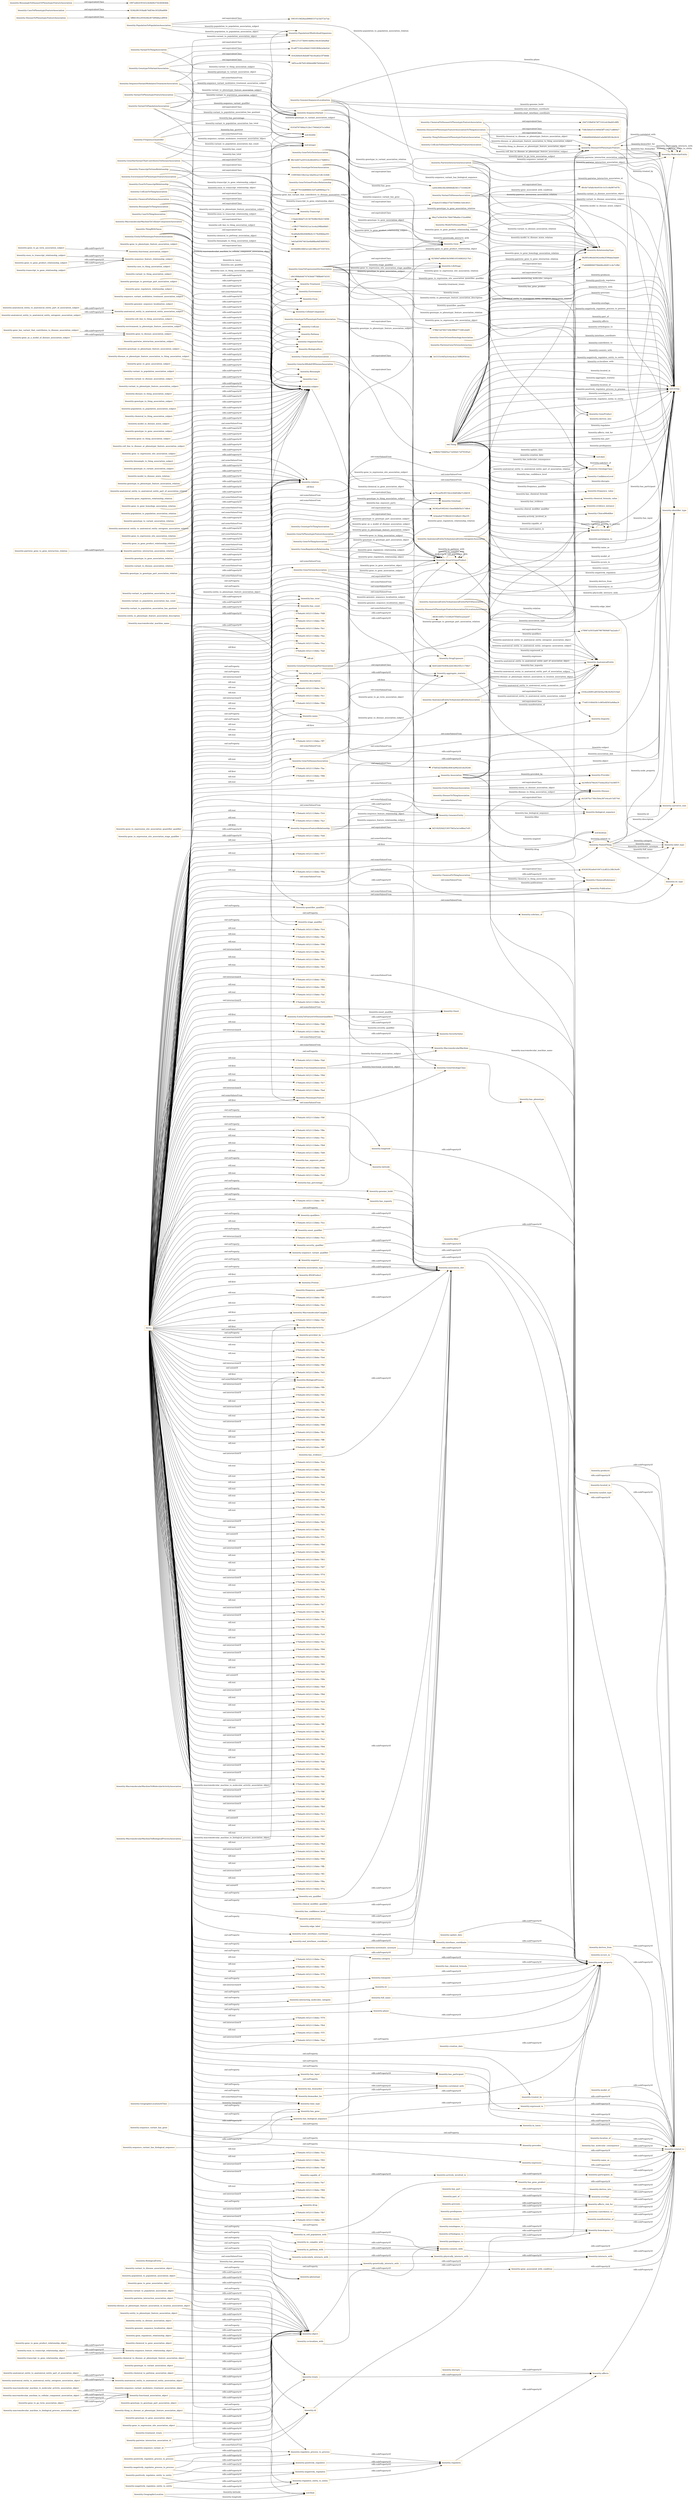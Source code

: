 digraph ar2dtool_diagram { 
rankdir=LR;
size="1501"
node [shape = rectangle, color="orange"]; "bioentity:GeneToGeneProductRelationship" "3e5333c0d5acfc4acdca150f8295fcea" "d4ec977032b89860c5ef7ad0969aa17e" "07b85d25bdf4bc8063a99a5d1eb29246" "bioentity:Environment" "bioentity:SequenceVariant" "bioentity:GenotypeToGeneAssociation" "c1ffb5770645421ac3ce4a29fbbdfdd1" "d06127c573b0014d06cc44c81b0a9faf" "bioentity:CellularComponent" "bioentity:FrequencyQuantifier" "77a8488806070bb06cd44f11c4e7cf8d" "bioentity:VariantToDiseaseAssociation" "bf2182f20d2530579d3a3a1e68ea7c05" "bioentity:GenomicSequenceLocalization" "bioentity:ConfidenceLevel" "bioentity:GeneToGeneAssociation" "65426392a0e41047c2cdf22c28b34ef9" "bioentity:GeneToGeneHomologyAssociation" "bioentity:OntologyClass" "bioentity:PairwiseGeneToGeneInteraction" "936b6f66494fa0d1afaf465f018e2b16" "bioentity:GeneProduct" "bioentity:AnatomicalEntity" "bioentity:MacromolecularMachineToMolecularActivityAssociation" "bioentity:Transcript" "bioentity:ThingWithTaxon" "bioentity:Provider" "193fce26991a855b50a19b34292510a0" "bioentity:ChemicalSubstance" "bioentity:SequenceVariantModulatesTreatmentAssociation" "bioentity:EntityToFeatureOrDiseaseQualifiers" "bioentity:MacromolecularMachineToBiologicalProcessAssociation" "8836144f5c7333f4207f5b45ca2eae47" "bioentity:GenomicEntity" "bioentity:GeneRegulatoryRelationship" "bioentity:BiosampleToThingAssociation" "bioentity:AnatomicalEntityToAnatomicalEntityAssociation" "bioentity:ModelToDiseaseMixin" "bioentity:GeographicLocation" "bioentity:MacromolecularMachineToCellularComponentAssociation" "bioentity:OrganismTaxon" "bioentity:Publication" "bioentity:Occurrent" "bioentity:GeneToDiseaseAssociation" "3df5cec067b9140bb4d867b044a81fc2" "bioentity:PairwiseInteractionAssociation" "eb3287fa1740c5b4a367e4ca415d574d" "ba34fb5d78ee437eeba282a7cb36f57f" "bioentity:GenotypeToVariantAssociation" "bioentity:GeneHasVariantThatContributesToDiseaseAssociation" "bioentity:ChemicalToDiseaseOrPhenotypicFeatureAssociation" "bioentity:CellLine" "bioentity:PopulationToPopulationAssociation" "0103d76748da312bc17064d247e1d06d" "bioentity:ChemicalToPathwayAssociation" "bioentity:GenotypeToThingAssociation" "bioentity:ChemicalToGeneAssociation" "bioentity:MacromolecularMachine" "9ca6fa8e082646f8e0c3176e84bba293" "bioentity:RNAProduct" "4542fd4e0c8ebd874ec0ea82e3f7b8db" "3eb5a65947461be0b88ba9df3fd95923" "bioentity:Protein" "bioentity:Pathway" "bioentity:FunctionalAssociation" "445fdd80c9db5a1ad238bce473547d1b" "59f10519d28aed9860337ac5d372e7ae" "bioentity:EnvironmentToPhenotypicFeatureAssociation" "bioentity:DiseaseOrPhenotypicFeature" "130fb0e744b05a17e044d17ef79185a5" "758b3b6ef141009d5ff714427cd800e7" "5ff661f022959206cf07d99d6a1df956" "bioentity:ExonToTranscriptRelationship" "77e85316feb5fc1c085efd503a9dba24" "bioentity:ChemicalToThingAssociation" "bioentity:MacromolecularComplex" "bioentity:Genotype" "d6cbe7a0abc4ee916c1e31c8a987e07b" "bioentity:GeneOrGeneProduct" "11badc4bbd7c41567928fe59e4154f46" "924b2f6193fadb74df34e1832f0a6f06" "bioentity:Onset" "bioentity:AnatomicalEntityToAnatomicalEntityOntogenicAssociation" "4cbeafa47f1f66261033dfa411fba1f5" "bioentity:GeneOntologyClass" "bioentity:GeographicLocationAtTime" "aa74caef9c0f154e2c6dd5dbe7c2b618" "57f6b7e676f2720b3f8b4771681ebdf1" "bioentity:Zygosity" "bioentity:CaseToThingAssociation" "f82f95c86ebd362ee6b2f39faba5dab0" "36382a930f24411bee0bfbf5b317d8c6" "bioentity:BiologicalSex" "bioentity:EntityToPhenotypicFeatureAssociation" "bioentity:SequenceFeatureRelationship" "bioentity:EntityToDiseaseAssociation" "bioentity:SeverityValue" "bioentity:GenotypeToGenotypePartAssociation" "bioentity:GeneToGoTermAssociation" "bioentity:DiseaseToPhenotypicFeatureAssociation" "bioentity:MolecularActivity" "bioentity:Biosample" "bioentity:LifeStage" "bioentity:Disease" "bioentity:TranscriptToGeneRelationship" "bioentity:VariantToThingAssociation" "29d725fb85b74f73161eb39afd5c8ff2" "bioentity:GeneAsAModelOfDiseaseAssociation" "1897a4fe4391b522b4b0b37d246464bb" "bioentity:Gene" "bioentity:DrugExposure" "bioentity:MolecularEntity" "bioentity:DiseaseToThingAssociation" "bioentity:Case" "bioentity:Association" "bioentity:VariantToPopulationAssociation" "98a27a58c834c76b0788a6bc152a489d" "bioentity:BiologicalEntity" "6e652dd19c604cd2634625f5c1176fe7" "bioentity:Exon" "bioentity:GeneToExpressionSiteAssociation" "bioentity:DiseaseOrPhenotypicFeatureAssociationToThingAssociation" "bioentity:CellLineToDiseaseOrPhenotypicFeatureAssociation" "bioentity:BiosampleToDiseaseOrPhenotypicFeatureAssociation" "bioentity:NamedThing" "ca44c666c0bc48984db581173164629f" "bioentity:GenotypeToPhenotypicFeatureAssociation" "bioentity:DiseaseOrPhenotypicFeatureAssociationToLocationAssociation" "bioentity:RelationshipType" "c841898d446747630d4778f8b607d193" "339959d216b22ac3da04ca21dfc324b8" "88c5e607a205524c662605cc17b8891e" "bioentity:VariantToPhenotypicFeatureAssociation" "bioentity:AnatomicalEntityToAnatomicalEntityPartOfAssociation" "bioentity:ClinicalModifier" "d7da0cf3148be375b750960c1b0c4021" "bioentity:CellLineToThingAssociation" "bioentity:GeneToPhenotypicFeatureAssociation" "bioentity:CaseToPhenotypicFeatureAssociation" "bioentity:ThingToDiseaseOrPhenotypicFeatureAssociation" "82589d7a88b03b5998105548820217b3" "bioentity:BiologicalProcess" "bioentity:PopulationOfIndividualOrganisms" "91a8f75342e49dd155091f69b2e9e02d" "bioentity:PhenotypicFeature" "bioentity:Treatment" "e78967a5935a667867809d67aa2adcc7" "bioentity:GeneToThingAssociation" ; /*classes style*/
	"bioentity:SequenceVariantModulatesTreatmentAssociation" -> "4542fd4e0c8ebd874ec0ea82e3f7b8db" [ label = "owl:equivalentClass" ];
	"bioentity:gene_to_expression_site_association_subject" -> "bioentity:subject" [ label = "rdfs:subPropertyOf" ];
	"bioentity:end_interbase_coordinate" -> "bioentity:interbase_coordinate" [ label = "rdfs:subPropertyOf" ];
	"bioentity:has_part" -> "bioentity:overlaps" [ label = "rdfs:subPropertyOf" ];
	"bioentity:aggregate_statistic" -> "bioentity:node_property" [ label = "rdfs:subPropertyOf" ];
	"bioentity:ThingToDiseaseOrPhenotypicFeatureAssociation" -> "936b6f66494fa0d1afaf465f018e2b16" [ label = "owl:equivalentClass" ];
	"bioentity:biosample_to_thing_association_subject" -> "bioentity:subject" [ label = "rdfs:subPropertyOf" ];
	"bioentity:precedes" -> "bioentity:related_to" [ label = "rdfs:subPropertyOf" ];
	"bioentity:pairwise_interaction_association_relation" -> "bioentity:relation" [ label = "rdfs:subPropertyOf" ];
	"bioentity:entity_to_disease_association_object" -> "bioentity:object" [ label = "rdfs:subPropertyOf" ];
	"bioentity:frequency_qualifier" -> "bioentity:association_slot" [ label = "rdfs:subPropertyOf" ];
	"bioentity:quantifier_qualifier" -> "bioentity:association_slot" [ label = "rdfs:subPropertyOf" ];
	"bioentity:ChemicalToPathwayAssociation" -> "9ca6fa8e082646f8e0c3176e84bba293" [ label = "owl:equivalentClass" ];
	"bioentity:description" -> "bioentity:node_property" [ label = "rdfs:subPropertyOf" ];
	"bioentity:genotype_to_variant_association_subject" -> "bioentity:subject" [ label = "rdfs:subPropertyOf" ];
	"bioentity:genomic_sequence_localization_object" -> "bioentity:object" [ label = "rdfs:subPropertyOf" ];
	"bioentity:affects_risk_for" -> "bioentity:related_to" [ label = "rdfs:subPropertyOf" ];
	"bioentity:CaseToThingAssociation" -> "445fdd80c9db5a1ad238bce473547d1b" [ label = "owl:equivalentClass" ];
	"bioentity:gene_to_phenotypic_feature_association_subject" -> "bioentity:subject" [ label = "rdfs:subPropertyOf" ];
	"bioentity:predisposes" -> "bioentity:affects_risk_for" [ label = "rdfs:subPropertyOf" ];
	"bioentity:location_of" -> "bioentity:related_to" [ label = "rdfs:subPropertyOf" ];
	"bioentity:gene_to_go_term_association_subject" -> "bioentity:functional_association_subject" [ label = "rdfs:subPropertyOf" ];
	"bioentity:positively_regulates_process_to_process" -> "bioentity:regulates_process_to_process" [ label = "rdfs:subPropertyOf" ];
	"bioentity:positively_regulates_process_to_process" -> "bioentity:positively_regulates" [ label = "rdfs:subPropertyOf" ];
	"bioentity:gene_regulatory_relationship_object" -> "bioentity:object" [ label = "rdfs:subPropertyOf" ];
	"bioentity:GenotypeToGenotypePartAssociation" -> "6e652dd19c604cd2634625f5c1176fe7" [ label = "owl:equivalentClass" ];
	"bioentity:systematic_synonym" -> "bioentity:node_property" [ label = "rdfs:subPropertyOf" ];
	"bioentity:start_interbase_coordinate" -> "bioentity:interbase_coordinate" [ label = "rdfs:subPropertyOf" ];
	"bioentity:GenotypeToPhenotypicFeatureAssociation" -> "57f6b7e676f2720b3f8b4771681ebdf1" [ label = "owl:equivalentClass" ];
	"bioentity:has_molecular_consequence" -> "bioentity:related_to" [ label = "rdfs:subPropertyOf" ];
	"bioentity:genotype_to_gene_association_relation" -> "bioentity:relation" [ label = "rdfs:subPropertyOf" ];
	"bioentity:DiseaseToPhenotypicFeatureAssociation" -> "5ff661f022959206cf07d99d6a1df956" [ label = "owl:equivalentClass" ];
	"bioentity:expresses" -> "bioentity:related_to" [ label = "rdfs:subPropertyOf" ];
	"bioentity:chemical_to_gene_association_object" -> "bioentity:object" [ label = "rdfs:subPropertyOf" ];
	"bioentity:has_gene_product" -> "bioentity:related_to" [ label = "rdfs:subPropertyOf" ];
	"bioentity:same_as" -> "bioentity:related_to" [ label = "rdfs:subPropertyOf" ];
	"bioentity:GeneToThingAssociation" -> "4cbeafa47f1f66261033dfa411fba1f5" [ label = "owl:equivalentClass" ];
	"bioentity:negatively_regulates_process_to_process" -> "bioentity:regulates_process_to_process" [ label = "rdfs:subPropertyOf" ];
	"bioentity:negatively_regulates_process_to_process" -> "bioentity:negatively_regulates" [ label = "rdfs:subPropertyOf" ];
	"bioentity:contributes_to" -> "bioentity:related_to" [ label = "rdfs:subPropertyOf" ];
	"bioentity:gene_to_gene_product_relationship_object" -> "bioentity:sequence_feature_relationship_object" [ label = "rdfs:subPropertyOf" ];
	"bioentity:chemical_to_disease_or_phenotypic_feature_association_object" -> "bioentity:object" [ label = "rdfs:subPropertyOf" ];
	"bioentity:GeneToExpressionSiteAssociation" -> "82589d7a88b03b5998105548820217b3" [ label = "owl:equivalentClass" ];
	"bioentity:genotype_to_variant_association_object" -> "bioentity:object" [ label = "rdfs:subPropertyOf" ];
	"bioentity:sequence_feature_relationship_subject" -> "bioentity:subject" [ label = "rdfs:subPropertyOf" ];
	"bioentity:GeneAsAModelOfDiseaseAssociation" -> "130fb0e744b05a17e044d17ef79185a5" [ label = "owl:equivalentClass" ];
	"bioentity:chemical_to_pathway_association_object" -> "bioentity:object" [ label = "rdfs:subPropertyOf" ];
	"bioentity:case_to_thing_association_subject" -> "bioentity:subject" [ label = "rdfs:subPropertyOf" ];
	"bioentity:BiosampleToDiseaseOrPhenotypicFeatureAssociation" -> "1897a4fe4391b522b4b0b37d246464bb" [ label = "owl:equivalentClass" ];
	"bioentity:variant_to_thing_association_subject" -> "bioentity:subject" [ label = "rdfs:subPropertyOf" ];
	"bioentity:homologous_to" -> "bioentity:related_to" [ label = "rdfs:subPropertyOf" ];
	"bioentity:filler" -> "bioentity:node_property" [ label = "rdfs:subPropertyOf" ];
	"bioentity:variant_to_population_association_has_quotient" -> "bioentity:has_quotient" [ label = "rdfs:subPropertyOf" ];
	"bioentity:sequence_feature_relationship_object" -> "bioentity:object" [ label = "rdfs:subPropertyOf" ];
	"bioentity:has_evidence" -> "bioentity:association_slot" [ label = "rdfs:subPropertyOf" ];
	"bioentity:genotype_to_genotype_part_association_subject" -> "bioentity:subject" [ label = "rdfs:subPropertyOf" ];
	"bioentity:gene_regulatory_relationship_subject" -> "bioentity:subject" [ label = "rdfs:subPropertyOf" ];
	"bioentity:sequence_variant_modulates_treatment_association_subject" -> "bioentity:subject" [ label = "rdfs:subPropertyOf" ];
	"bioentity:entity_to_phenotypic_feature_association_description" -> "bioentity:description" [ label = "rdfs:subPropertyOf" ];
	"bioentity:name" -> "bioentity:node_property" [ label = "rdfs:subPropertyOf" ];
	"bioentity:has_quotient" -> "bioentity:aggregate_statistic" [ label = "rdfs:subPropertyOf" ];
	"bioentity:GeneToGoTermAssociation" -> "ca44c666c0bc48984db581173164629f" [ label = "owl:equivalentClass" ];
	"bioentity:negatively_regulates_entity_to_entity" -> "bioentity:regulates_entity_to_entity" [ label = "rdfs:subPropertyOf" ];
	"bioentity:negatively_regulates_entity_to_entity" -> "bioentity:negatively_regulates" [ label = "rdfs:subPropertyOf" ];
	"bioentity:variant_to_disease_association_relation" -> "bioentity:relation" [ label = "rdfs:subPropertyOf" ];
	"bioentity:category" -> "bioentity:node_property" [ label = "rdfs:subPropertyOf" ];
	"bioentity:genomic_sequence_localization_subject" -> "bioentity:subject" [ label = "rdfs:subPropertyOf" ];
	"bioentity:negatively_regulates" -> "bioentity:regulates" [ label = "rdfs:subPropertyOf" ];
	"bioentity:coexists_with" -> "bioentity:related_to" [ label = "rdfs:subPropertyOf" ];
	"bioentity:anatomical_entity_to_anatomical_entity_part_of_association_object" -> "bioentity:anatomical_entity_to_anatomical_entity_association_object" [ label = "rdfs:subPropertyOf" ];
	"bioentity:stage_qualifier" -> "bioentity:association_slot" [ label = "rdfs:subPropertyOf" ];
	"bioentity:anatomical_entity_to_anatomical_entity_part_of_association_subject" -> "bioentity:anatomical_entity_to_anatomical_entity_association_subject" [ label = "rdfs:subPropertyOf" ];
	"bioentity:exon_to_transcript_relationship_subject" -> "bioentity:sequence_feature_relationship_subject" [ label = "rdfs:subPropertyOf" ];
	"bioentity:part_of" -> "bioentity:overlaps" [ label = "rdfs:subPropertyOf" ];
	"bioentity:physically_interacts_with" -> "bioentity:interacts_with" [ label = "rdfs:subPropertyOf" ];
	"bioentity:PopulationToPopulationAssociation" -> "59f10519d28aed9860337ac5d372e7ae" [ label = "owl:equivalentClass" ];
	"bioentity:derives_into" -> "bioentity:related_to" [ label = "rdfs:subPropertyOf" ];
	"bioentity:has_total" -> "bioentity:aggregate_statistic" [ label = "rdfs:subPropertyOf" ];
	"bioentity:gene_associated_with_condition" -> "bioentity:related_to" [ label = "rdfs:subPropertyOf" ];
	"bioentity:EnvironmentToPhenotypicFeatureAssociation" -> "88c5e607a205524c662605cc17b8891e" [ label = "owl:equivalentClass" ];
	"bioentity:timepoint" -> "bioentity:node_property" [ label = "rdfs:subPropertyOf" ];
	"bioentity:cell_line_to_thing_association_subject" -> "bioentity:subject" [ label = "rdfs:subPropertyOf" ];
	"bioentity:GeneHasVariantThatContributesToDiseaseAssociation" -> "d4ec977032b89860c5ef7ad0969aa17e" [ label = "owl:equivalentClass" ];
	"bioentity:environment_to_phenotypic_feature_association_subject" -> "bioentity:subject" [ label = "rdfs:subPropertyOf" ];
	"bioentity:severity_qualifier" -> "bioentity:association_slot" [ label = "rdfs:subPropertyOf" ];
	"bioentity:ChemicalToThingAssociation" -> "65426392a0e41047c2cdf22c28b34ef9" [ label = "owl:equivalentClass" ];
	"bioentity:interacts_with" -> "bioentity:related_to" [ label = "rdfs:subPropertyOf" ];
	"bioentity:gene_has_variant_that_contributes_to_disease_association_subject" -> "bioentity:gene_to_disease_association_subject" [ label = "rdfs:subPropertyOf" ];
	"bioentity:exon_to_transcript_relationship_object" -> "bioentity:sequence_feature_relationship_object" [ label = "rdfs:subPropertyOf" ];
	"bioentity:variant_to_population_association_has_total" -> "bioentity:has_total" [ label = "rdfs:subPropertyOf" ];
	"bioentity:treatment_treats" -> "bioentity:treats" [ label = "rdfs:subPropertyOf" ];
	"bioentity:sequence_variant_qualifier" -> "bioentity:association_slot" [ label = "rdfs:subPropertyOf" ];
	"bioentity:negated" -> "bioentity:association_slot" [ label = "rdfs:subPropertyOf" ];
	"bioentity:SequenceFeatureRelationship" -> "bf2182f20d2530579d3a3a1e68ea7c05" [ label = "owl:equivalentClass" ];
	"bioentity:ExonToTranscriptRelationship" -> "11badc4bbd7c41567928fe59e4154f46" [ label = "owl:equivalentClass" ];
	"bioentity:subject" -> "bioentity:association_slot" [ label = "rdfs:subPropertyOf" ];
	"bioentity:sequence_variant_has_gene" -> "bioentity:has_gene" [ label = "rdfs:subPropertyOf" ];
	"bioentity:subclass_of" -> "bioentity:related_to" [ label = "rdfs:subPropertyOf" ];
	"bioentity:EntityToPhenotypicFeatureAssociation" -> "c841898d446747630d4778f8b607d193" [ label = "owl:equivalentClass" ];
	"bioentity:treated_by" -> "bioentity:related_to" [ label = "rdfs:subPropertyOf" ];
	"bioentity:manifestation_of" -> "bioentity:related_to" [ label = "rdfs:subPropertyOf" ];
	"bioentity:ChemicalToGeneAssociation" -> "3e5333c0d5acfc4acdca150f8295fcea" [ label = "owl:equivalentClass" ];
	"bioentity:prevents" -> "bioentity:affects_risk_for" [ label = "rdfs:subPropertyOf" ];
	"bioentity:pairwise_interaction_association_subject" -> "bioentity:subject" [ label = "rdfs:subPropertyOf" ];
	"bioentity:association_type" -> "bioentity:association_slot" [ label = "rdfs:subPropertyOf" ];
	"bioentity:GenotypeToThingAssociation" -> "aa74caef9c0f154e2c6dd5dbe7c2b618" [ label = "owl:equivalentClass" ];
	"bioentity:provided_by" -> "bioentity:association_slot" [ label = "rdfs:subPropertyOf" ];
	"bioentity:sequence_variant_modulates_treatment_association_object" -> "bioentity:object" [ label = "rdfs:subPropertyOf" ];
	"bioentity:transcript_to_gene_relationship_object" -> "bioentity:sequence_feature_relationship_object" [ label = "rdfs:subPropertyOf" ];
	"bioentity:treats" -> "bioentity:affects" [ label = "rdfs:subPropertyOf" ];
	"bioentity:expressed_in" -> "bioentity:related_to" [ label = "rdfs:subPropertyOf" ];
	"bioentity:GenotypeToVariantAssociation" -> "91a8f75342e49dd155091f69b2e9e02d" [ label = "owl:equivalentClass" ];
	"bioentity:update_date" -> "bioentity:node_property" [ label = "rdfs:subPropertyOf" ];
	"bioentity:GeneToGeneHomologyAssociation" -> "f82f95c86ebd362ee6b2f39faba5dab0" [ label = "owl:equivalentClass" ];
	"bioentity:VariantToDiseaseAssociation" -> "d6cbe7a0abc4ee916c1e31c8a987e07b" [ label = "owl:equivalentClass" ];
	"bioentity:functional_association_object" -> "bioentity:object" [ label = "rdfs:subPropertyOf" ];
	"bioentity:sex_qualifier" -> "bioentity:association_slot" [ label = "rdfs:subPropertyOf" ];
	"bioentity:macromolecular_machine_name" -> "bioentity:name" [ label = "rdfs:subPropertyOf" ];
	"bioentity:genotype_to_genotype_part_association_object" -> "bioentity:object" [ label = "rdfs:subPropertyOf" ];
	"bioentity:gene_to_go_term_association_object" -> "bioentity:functional_association_object" [ label = "rdfs:subPropertyOf" ];
	"bioentity:pairwise_interaction_association_id" -> "bioentity:id" [ label = "rdfs:subPropertyOf" ];
	"bioentity:participates_in" -> "bioentity:related_to" [ label = "rdfs:subPropertyOf" ];
	"bioentity:has_participant" -> "bioentity:related_to" [ label = "rdfs:subPropertyOf" ];
	"bioentity:TranscriptToGeneRelationship" -> "339959d216b22ac3da04ca21dfc324b8" [ label = "owl:equivalentClass" ];
	"bioentity:GenotypeToGeneAssociation" -> "d7da0cf3148be375b750960c1b0c4021" [ label = "owl:equivalentClass" ];
	"bioentity:has_input" -> "bioentity:has_participant" [ label = "rdfs:subPropertyOf" ];
	"bioentity:GeneToGeneAssociation" -> "8836144f5c7333f4207f5b45ca2eae47" [ label = "owl:equivalentClass" ];
	"bioentity:genotype_to_phenotypic_feature_association_subject" -> "bioentity:subject" [ label = "rdfs:subPropertyOf" ];
	"bioentity:interbase_coordinate" -> "bioentity:node_property" [ label = "rdfs:subPropertyOf" ];
	"bioentity:genotype_to_genotype_part_association_relation" -> "bioentity:relation" [ label = "rdfs:subPropertyOf" ];
	"bioentity:molecularly_interacts_with" -> "bioentity:physically_interacts_with" [ label = "rdfs:subPropertyOf" ];
	"bioentity:sequence_variant_id" -> "bioentity:id" [ label = "rdfs:subPropertyOf" ];
	"bioentity:model_to_disease_mixin_relation" -> "bioentity:relation" [ label = "rdfs:subPropertyOf" ];
	"bioentity:thing_to_disease_or_phenotypic_feature_association_object" -> "bioentity:object" [ label = "rdfs:subPropertyOf" ];
	"bioentity:disrupts" -> "bioentity:affects" [ label = "rdfs:subPropertyOf" ];
	"bioentity:DiseaseToThingAssociation" -> "eb3287fa1740c5b4a367e4ca415d574d" [ label = "owl:equivalentClass" ];
	"bioentity:sequence_variant_has_biological_sequence" -> "bioentity:has_biological_sequence" [ label = "rdfs:subPropertyOf" ];
	"bioentity:actively_involved_in" -> "bioentity:participates_in" [ label = "rdfs:subPropertyOf" ];
	"bioentity:correlated_with" -> "bioentity:related_to" [ label = "rdfs:subPropertyOf" ];
	"bioentity:disease_or_phenotypic_feature_association_to_thing_association_subject" -> "bioentity:subject" [ label = "rdfs:subPropertyOf" ];
	"bioentity:regulates_entity_to_entity" -> "bioentity:regulates" [ label = "rdfs:subPropertyOf" ];
	"bioentity:VariantToPhenotypicFeatureAssociation" -> "0103d76748da312bc17064d247e1d06d" [ label = "owl:equivalentClass" ];
	"bioentity:clinical_modifier_qualifier" -> "bioentity:association_slot" [ label = "rdfs:subPropertyOf" ];
	"bioentity:AnatomicalEntityToAnatomicalEntityAssociation" -> "77e85316feb5fc1c085efd503a9dba24" [ label = "owl:equivalentClass" ];
	"bioentity:genotype_to_phenotypic_feature_association_relation" -> "bioentity:relation" [ label = "rdfs:subPropertyOf" ];
	"bioentity:anatomical_entity_to_anatomical_entity_part_of_association_relation" -> "bioentity:relation" [ label = "rdfs:subPropertyOf" ];
	"bioentity:produces" -> "bioentity:related_to" [ label = "rdfs:subPropertyOf" ];
	"bioentity:has_biomarker" -> "bioentity:correlated_with" [ label = "rdfs:subPropertyOf" ];
	"bioentity:in_taxon" -> "bioentity:related_to" [ label = "rdfs:subPropertyOf" ];
	"bioentity:EntityToDiseaseAssociation" -> "ba34fb5d78ee437eeba282a7cb36f57f" [ label = "owl:equivalentClass" ];
	"bioentity:functional_association_subject" -> "bioentity:subject" [ label = "rdfs:subPropertyOf" ];
	"bioentity:genotype_to_gene_association_object" -> "bioentity:object" [ label = "rdfs:subPropertyOf" ];
	"bioentity:gene_to_disease_association_subject" -> "bioentity:subject" [ label = "rdfs:subPropertyOf" ];
	"bioentity:anatomical_entity_to_anatomical_entity_association_subject" -> "bioentity:subject" [ label = "rdfs:subPropertyOf" ];
	"bioentity:gene_to_gene_product_relationship_subject" -> "bioentity:sequence_feature_relationship_subject" [ label = "rdfs:subPropertyOf" ];
	"bioentity:located_in" -> "bioentity:related_to" [ label = "rdfs:subPropertyOf" ];
	"bioentity:transcript_to_gene_relationship_subject" -> "bioentity:sequence_feature_relationship_subject" [ label = "rdfs:subPropertyOf" ];
	"bioentity:gene_regulatory_relationship_relation" -> "bioentity:relation" [ label = "rdfs:subPropertyOf" ];
	"bioentity:capable_of" -> "bioentity:actively_involved_in" [ label = "rdfs:subPropertyOf" ];
	"bioentity:VariantToThingAssociation" -> "d06127c573b0014d06cc44c81b0a9faf" [ label = "owl:equivalentClass" ];
	"bioentity:gene_to_expression_site_association_object" -> "bioentity:object" [ label = "rdfs:subPropertyOf" ];
	"bioentity:variant_to_disease_association_object" -> "bioentity:object" [ label = "rdfs:subPropertyOf" ];
	"bioentity:population_to_population_association_object" -> "bioentity:object" [ label = "rdfs:subPropertyOf" ];
	"bioentity:gene_to_gene_association_subject" -> "bioentity:subject" [ label = "rdfs:subPropertyOf" ];
	"bioentity:iri" -> "bioentity:node_property" [ label = "rdfs:subPropertyOf" ];
	"bioentity:has_count" -> "bioentity:aggregate_statistic" [ label = "rdfs:subPropertyOf" ];
	"bioentity:gene_to_gene_homology_association_relation" -> "bioentity:relation" [ label = "rdfs:subPropertyOf" ];
	"bioentity:full_name" -> "bioentity:node_property" [ label = "rdfs:subPropertyOf" ];
	"bioentity:derives_from" -> "bioentity:related_to" [ label = "rdfs:subPropertyOf" ];
	"bioentity:has_biological_sequence" -> "bioentity:node_property" [ label = "rdfs:subPropertyOf" ];
	"bioentity:gene_to_gene_association_object" -> "bioentity:object" [ label = "rdfs:subPropertyOf" ];
	"bioentity:variant_to_population_association_object" -> "bioentity:object" [ label = "rdfs:subPropertyOf" ];
	"bioentity:gene_to_expression_site_association_stage_qualifier" -> "bioentity:stage_qualifier" [ label = "rdfs:subPropertyOf" ];
	"bioentity:phase" -> "bioentity:node_property" [ label = "rdfs:subPropertyOf" ];
	"bioentity:CellLineToThingAssociation" -> "c1ffb5770645421ac3ce4a29fbbdfdd1" [ label = "owl:equivalentClass" ];
	"bioentity:variant_to_population_association_subject" -> "bioentity:subject" [ label = "rdfs:subPropertyOf" ];
	"bioentity:variant_to_population_association_has_count" -> "bioentity:has_count" [ label = "rdfs:subPropertyOf" ];
	"bioentity:pairwise_interaction_association_object" -> "bioentity:object" [ label = "rdfs:subPropertyOf" ];
	"bioentity:AnatomicalEntityToAnatomicalEntityPartOfAssociation" -> "193fce26991a855b50a19b34292510a0" [ label = "owl:equivalentClass" ];
	"bioentity:occurs_in" -> "bioentity:related_to" [ label = "rdfs:subPropertyOf" ];
	"bioentity:variant_to_disease_association_subject" -> "bioentity:subject" [ label = "rdfs:subPropertyOf" ];
	"bioentity:variant_to_phenotypic_feature_association_subject" -> "bioentity:subject" [ label = "rdfs:subPropertyOf" ];
	"bioentity:affects" -> "bioentity:related_to" [ label = "rdfs:subPropertyOf" ];
	"bioentity:disease_to_thing_association_subject" -> "bioentity:subject" [ label = "rdfs:subPropertyOf" ];
	"bioentity:publications" -> "bioentity:association_slot" [ label = "rdfs:subPropertyOf" ];
	"bioentity:gene_as_a_model_of_disease_association_subject" -> "bioentity:gene_to_disease_association_subject" [ label = "rdfs:subPropertyOf" ];
	"bioentity:has_chemical_formula" -> "bioentity:node_property" [ label = "rdfs:subPropertyOf" ];
	"bioentity:macromolecular_machine_to_biological_process_association_object" -> "bioentity:functional_association_object" [ label = "rdfs:subPropertyOf" ];
	"bioentity:in_cell_population_with" -> "bioentity:coexists_with" [ label = "rdfs:subPropertyOf" ];
	"bioentity:GeneToDiseaseAssociation" -> "07b85d25bdf4bc8063a99a5d1eb29246" [ label = "owl:equivalentClass" ];
	"bioentity:pairwise_gene_to_gene_interaction_relation" -> "bioentity:pairwise_interaction_association_relation" [ label = "rdfs:subPropertyOf" ];
	"bioentity:model_of" -> "bioentity:related_to" [ label = "rdfs:subPropertyOf" ];
	"bioentity:macromolecular_machine_to_molecular_activity_association_object" -> "bioentity:functional_association_object" [ label = "rdfs:subPropertyOf" ];
	"bioentity:biomarker_for" -> "bioentity:correlated_with" [ label = "rdfs:subPropertyOf" ];
	"bioentity:causes" -> "bioentity:contributes_to" [ label = "rdfs:subPropertyOf" ];
	"bioentity:anatomical_entity_to_anatomical_entity_association_object" -> "bioentity:object" [ label = "rdfs:subPropertyOf" ];
	"bioentity:GeneToPhenotypicFeatureAssociation" -> "36382a930f24411bee0bfbf5b317d8c6" [ label = "owl:equivalentClass" ];
	"NULL" -> "bioentity:FunctionalAssociation" [ label = "rdf:first" ];
	"NULL" -> "57fe6a44:16521133b6e:-7fd8" [ label = "owl:intersectionOf" ];
	"NULL" -> "57fe6a44:16521133b6e:-7ff4" [ label = "rdf:rest" ];
	"NULL" -> "bioentity:Provider" [ label = "owl:someValuesFrom" ];
	"NULL" -> "57fe6a44:16521133b6e:-7fe1" [ label = "rdf:rest" ];
	"NULL" -> "57fe6a44:16521133b6e:-7fee" [ label = "rdf:rest" ];
	"NULL" -> "57fe6a44:16521133b6e:-7fea" [ label = "owl:intersectionOf" ];
	"NULL" -> "bioentity:full_name" [ label = "owl:onProperty" ];
	"NULL" -> "xsd:integer" [ label = "owl:someValuesFrom" ];
	"NULL" -> "57fe6a44:16521133b6e:-7fa0" [ label = "rdf:rest" ];
	"NULL" -> "bioentity:association_type" [ label = "owl:onProperty" ];
	"NULL" -> "rdf:nil" [ label = "rdf:rest" ];
	"NULL" -> "57fe6a44:16521133b6e:-7fe5" [ label = "rdf:rest" ];
	"NULL" -> "bioentity:AnatomicalEntityToAnatomicalEntityAssociation" [ label = "rdf:first" ];
	"NULL" -> "57fe6a44:16521133b6e:-7fc1" [ label = "rdf:rest" ];
	"NULL" -> "57fe6a44:16521133b6e:-7fbb" [ label = "rdf:rest" ];
	"NULL" -> "bioentity:Disease" [ label = "rdf:first" ];
	"NULL" -> "bioentity:quantifier_qualifier" [ label = "owl:onProperty" ];
	"NULL" -> "bioentity:BiologicalSex" [ label = "owl:someValuesFrom" ];
	"NULL" -> "bioentity:node_property" [ label = "owl:onProperty" ];
	"NULL" -> "57fe6a44:16521133b6e:-7ff7" [ label = "rdf:rest" ];
	"NULL" -> "57fe6a44:16521133b6e:-7fac" [ label = "rdf:rest" ];
	"NULL" -> "57fe6a44:16521133b6e:-7f86" [ label = "rdf:rest" ];
	"NULL" -> "bioentity:sequence_variant_qualifier" [ label = "owl:onProperty" ];
	"NULL" -> "bioentity:in_complex_with" [ label = "owl:onProperty" ];
	"NULL" -> "57fe6a44:16521133b6e:-7fc0" [ label = "rdf:rest" ];
	"NULL" -> "bioentity:sex_qualifier" [ label = "owl:onProperty" ];
	"NULL" -> "57fe6a44:16521133b6e:-7fa3" [ label = "rdf:rest" ];
	"NULL" -> "bioentity:BiologicalProcess" [ label = "owl:someValuesFrom" ];
	"NULL" -> "57fe6a44:16521133b6e:-7fe8" [ label = "rdf:rest" ];
	"NULL" -> "57fe6a44:16521133b6e:-7f77" [ label = "rdf:rest" ];
	"NULL" -> "57fe6a44:16521133b6e:-7f9a" [ label = "rdf:rest" ];
	"NULL" -> "bioentity:BiologicalProcess" [ label = "rdf:first" ];
	"NULL" -> "bioentity:has_quotient" [ label = "owl:onProperty" ];
	"NULL" -> "57fe6a44:16521133b6e:-7fc4" [ label = "rdf:rest" ];
	"NULL" -> "57fe6a44:16521133b6e:-7fbe" [ label = "rdf:rest" ];
	"NULL" -> "57fe6a44:16521133b6e:-7f98" [ label = "rdf:rest" ];
	"NULL" -> "57fe6a44:16521133b6e:-7f9c" [ label = "owl:intersectionOf" ];
	"NULL" -> "bioentity:MacromolecularMachine" [ label = "owl:someValuesFrom" ];
	"NULL" -> "57fe6a44:16521133b6e:-7f91" [ label = "rdf:rest" ];
	"NULL" -> "bioentity:LifeStage" [ label = "owl:someValuesFrom" ];
	"NULL" -> "bioentity:Genotype" [ label = "owl:someValuesFrom" ];
	"NULL" -> "xsd:float" [ label = "owl:someValuesFrom" ];
	"NULL" -> "57fe6a44:16521133b6e:-7fb5" [ label = "rdf:rest" ];
	"NULL" -> "bioentity:DrugExposure" [ label = "owl:someValuesFrom" ];
	"NULL" -> "57fe6a44:16521133b6e:-7f82" [ label = "owl:intersectionOf" ];
	"NULL" -> "57fe6a44:16521133b6e:-7f89" [ label = "rdf:rest" ];
	"NULL" -> "57fe6a44:16521133b6e:-7faf" [ label = "rdf:rest" ];
	"NULL" -> "bioentity:RelationshipType" [ label = "owl:someValuesFrom" ];
	"NULL" -> "57fe6a44:16521133b6e:-7fc9" [ label = "owl:intersectionOf" ];
	"NULL" -> "57fe6a44:16521133b6e:-7fd6" [ label = "rdf:rest" ];
	"NULL" -> "57fe6a44:16521133b6e:-7fb2" [ label = "owl:intersectionOf" ];
	"NULL" -> "57fe6a44:16521133b6e:-7fa6" [ label = "rdf:rest" ];
	"NULL" -> "57fe6a44:16521133b6e:-7f9d" [ label = "rdf:rest" ];
	"NULL" -> "57fe6a44:16521133b6e:-7fc7" [ label = "rdf:rest" ];
	"NULL" -> "57fe6a44:16521133b6e:-7fed" [ label = "owl:intersectionOf" ];
	"NULL" -> "57fe6a44:16521133b6e:-7f9f" [ label = "owl:intersectionOf" ];
	"NULL" -> "bioentity:object" [ label = "owl:onProperty" ];
	"NULL" -> "bioentity:qualifiers" [ label = "owl:onProperty" ];
	"NULL" -> "57fe6a44:16521133b6e:-7f8e" [ label = "rdf:rest" ];
	"NULL" -> "57fe6a44:16521133b6e:-7fec" [ label = "rdf:rest" ];
	"NULL" -> "bioentity:Exon" [ label = "owl:someValuesFrom" ];
	"NULL" -> "bioentity:DiseaseOrPhenotypicFeature" [ label = "owl:someValuesFrom" ];
	"NULL" -> "bioentity:has_percentage" [ label = "owl:onProperty" ];
	"NULL" -> "57fe6a44:16521133b6e:-7fb8" [ label = "rdf:rest" ];
	"NULL" -> "bioentity:onset_qualifier" [ label = "owl:onProperty" ];
	"NULL" -> "bioentity:precedes" [ label = "owl:onProperty" ];
	"NULL" -> "57fe6a44:16521133b6e:-7fd9" [ label = "rdf:rest" ];
	"NULL" -> "bioentity:has_exposure_parts" [ label = "owl:onProperty" ];
	"NULL" -> "57fe6a44:16521133b6e:-7fdd" [ label = "rdf:rest" ];
	"NULL" -> "bioentity:GeneOntologyClass" [ label = "owl:someValuesFrom" ];
	"NULL" -> "57fe6a44:16521133b6e:-7fa9" [ label = "rdf:rest" ];
	"NULL" -> "xsd:boolean" [ label = "owl:someValuesFrom" ];
	"NULL" -> "bioentity:longitude" [ label = "owl:onProperty" ];
	"NULL" -> "bioentity:Protein" [ label = "rdf:first" ];
	"NULL" -> "bioentity:symbol_type" [ label = "owl:someValuesFrom" ];
	"NULL" -> "57fe6a44:16521133b6e:-7ff1" [ label = "rdf:rest" ];
	"NULL" -> "57fe6a44:16521133b6e:-7fce" [ label = "rdf:rest" ];
	"NULL" -> "bioentity:subject" [ label = "owl:onProperty" ];
	"NULL" -> "bioentity:latitude" [ label = "owl:onProperty" ];
	"NULL" -> "57fe6a44:16521133b6e:-7fc2" [ label = "owl:intersectionOf" ];
	"NULL" -> "57fe6a44:16521133b6e:-7ff5" [ label = "rdf:rest" ];
	"NULL" -> "bioentity:has_biomarker" [ label = "owl:onProperty" ];
	"NULL" -> "57fe6a44:16521133b6e:-7fe2" [ label = "rdf:rest" ];
	"NULL" -> "57fe6a44:16521133b6e:-7fef" [ label = "rdf:rest" ];
	"NULL" -> "bioentity:RNAProduct" [ label = "rdf:first" ];
	"NULL" -> "bioentity:Treatment" [ label = "owl:someValuesFrom" ];
	"NULL" -> "bioentity:Occurrent" [ label = "owl:someValuesFrom" ];
	"NULL" -> "bioentity:genetically_interacts_with" [ label = "owl:onProperty" ];
	"NULL" -> "bioentity:NamedThing" [ label = "owl:someValuesFrom" ];
	"NULL" -> "57fe6a44:16521133b6e:-7fbc" [ label = "owl:intersectionOf" ];
	"NULL" -> "bioentity:label_type" [ label = "owl:someValuesFrom" ];
	"NULL" -> "bioentity:SequenceFeatureRelationship" [ label = "rdf:first" ];
	"NULL" -> "bioentity:in_pathway_with" [ label = "owl:onProperty" ];
	"NULL" -> "57fe6a44:16521133b6e:-7fa1" [ label = "rdf:rest" ];
	"NULL" -> "xsd:string" [ label = "owl:someValuesFrom" ];
	"NULL" -> "57fe6a44:16521133b6e:-7fe6" [ label = "rdf:rest" ];
	"NULL" -> "bioentity:OntologyClass" [ label = "owl:someValuesFrom" ];
	"NULL" -> "bioentity:treats" [ label = "owl:onProperty" ];
	"NULL" -> "57fe6a44:16521133b6e:-7fbf" [ label = "owl:intersectionOf" ];
	"NULL" -> "bioentity:expressed_in" [ label = "owl:onProperty" ];
	"NULL" -> "bioentity:has_count" [ label = "owl:onProperty" ];
	"NULL" -> "bioentity:publications" [ label = "owl:onProperty" ];
	"NULL" -> "57fe6a44:16521133b6e:-7fd5" [ label = "owl:unionOf" ];
	"NULL" -> "bioentity:regulates_process_to_process" [ label = "owl:onProperty" ];
	"NULL" -> "57fe6a44:16521133b6e:-7ff9" [ label = "owl:intersectionOf" ];
	"NULL" -> "57fe6a44:16521133b6e:-7fd1" [ label = "owl:intersectionOf" ];
	"NULL" -> "57fe6a44:16521133b6e:-7ffa" [ label = "rdf:rest" ];
	"NULL" -> "57fe6a44:16521133b6e:-7fa5" [ label = "owl:intersectionOf" ];
	"NULL" -> "bioentity:subclass_of" [ label = "owl:onProperty" ];
	"NULL" -> "57fe6a44:16521133b6e:-7fd0" [ label = "rdf:rest" ];
	"NULL" -> "bioentity:Gene" [ label = "rdf:first" ];
	"NULL" -> "57fe6a44:16521133b6e:-7f88" [ label = "owl:intersectionOf" ];
	"NULL" -> "57fe6a44:16521133b6e:-7fb3" [ label = "rdf:rest" ];
	"NULL" -> "57fe6a44:16521133b6e:-7ff8" [ label = "rdf:rest" ];
	"NULL" -> "bioentity:MacromolecularComplex" [ label = "rdf:first" ];
	"NULL" -> "57fe6a44:16521133b6e:-7f87" [ label = "rdf:rest" ];
	"NULL" -> "57fe6a44:16521133b6e:-7fc6" [ label = "owl:intersectionOf" ];
	"NULL" -> "bioentity:EntityToFeatureOrDiseaseQualifiers" [ label = "rdf:first" ];
	"NULL" -> "bioentity:time_type" [ label = "owl:someValuesFrom" ];
	"NULL" -> "bioentity:description" [ label = "owl:onProperty" ];
	"NULL" -> "57fe6a44:16521133b6e:-7f80" [ label = "rdf:rest" ];
	"NULL" -> "bioentity:CellLine" [ label = "owl:someValuesFrom" ];
	"NULL" -> "57fe6a44:16521133b6e:-7fd4" [ label = "rdf:rest" ];
	"NULL" -> "57fe6a44:16521133b6e:-7feb" [ label = "rdf:rest" ];
	"NULL" -> "bioentity:has_gene_product" [ label = "owl:onProperty" ];
	"NULL" -> "bioentity:name" [ label = "owl:onProperty" ];
	"NULL" -> "bioentity:severity_qualifier" [ label = "owl:onProperty" ];
	"NULL" -> "57fe6a44:16521133b6e:-7fa4" [ label = "rdf:rest" ];
	"NULL" -> "57fe6a44:16521133b6e:-7fe9" [ label = "rdf:rest" ];
	"NULL" -> "57fe6a44:16521133b6e:-7f9b" [ label = "rdf:rest" ];
	"NULL" -> "bioentity:molecularly_interacts_with" [ label = "owl:onProperty" ];
	"NULL" -> "57fe6a44:16521133b6e:-7fc5" [ label = "rdf:rest" ];
	"NULL" -> "57fe6a44:16521133b6e:-7fd3" [ label = "owl:intersectionOf" ];
	"NULL" -> "bioentity:in_cell_population_with" [ label = "owl:onProperty" ];
	"NULL" -> "bioentity:Gene" [ label = "owl:someValuesFrom" ];
	"NULL" -> "57fe6a44:16521133b6e:-7f8c" [ label = "rdf:rest" ];
	"NULL" -> "57fe6a44:16521133b6e:-7f7c" [ label = "owl:unionOf" ];
	"NULL" -> "bioentity:phenotype" [ label = "owl:someValuesFrom" ];
	"NULL" -> "bioentity:has_biological_sequence" [ label = "owl:onProperty" ];
	"NULL" -> "57fe6a44:16521133b6e:-7fb6" [ label = "rdf:rest" ];
	"NULL" -> "57fe6a44:16521133b6e:-7f85" [ label = "owl:intersectionOf" ];
	"NULL" -> "bioentity:phase" [ label = "owl:onProperty" ];
	"NULL" -> "57fe6a44:16521133b6e:-7f83" [ label = "rdf:rest" ];
	"NULL" -> "57fe6a44:16521133b6e:-7fd7" [ label = "rdf:rest" ];
	"NULL" -> "bioentity:provided_by" [ label = "owl:onProperty" ];
	"NULL" -> "57fe6a44:16521133b6e:-7f7d" [ label = "rdf:rest" ];
	"NULL" -> "57fe6a44:16521133b6e:-7fcb" [ label = "owl:intersectionOf" ];
	"NULL" -> "57fe6a44:16521133b6e:-7fdb" [ label = "rdf:rest" ];
	"NULL" -> "bioentity:association_slot" [ label = "owl:onProperty" ];
	"NULL" -> "bioentity:GeneToGeneAssociation" [ label = "rdf:first" ];
	"NULL" -> "bioentity:has_gene" [ label = "owl:onProperty" ];
	"NULL" -> "bioentity:genome_build" [ label = "owl:onProperty" ];
	"NULL" -> "bioentity:has_total" [ label = "owl:onProperty" ];
	"NULL" -> "57fe6a44:16521133b6e:-7f7e" [ label = "owl:intersectionOf" ];
	"NULL" -> "57fe6a44:16521133b6e:-7fa7" [ label = "rdf:rest" ];
	"NULL" -> "57fe6a44:16521133b6e:-7ffc" [ label = "owl:intersectionOf" ];
	"NULL" -> "57fe6a44:16521133b6e:-7fcd" [ label = "owl:intersectionOf" ];
	"NULL" -> "bioentity:CellularComponent" [ label = "owl:someValuesFrom" ];
	"NULL" -> "57fe6a44:16521133b6e:-7f9e" [ label = "rdf:rest" ];
	"NULL" -> "bioentity:SeverityValue" [ label = "owl:someValuesFrom" ];
	"NULL" -> "bioentity:related_to" [ label = "owl:onProperty" ];
	"NULL" -> "bioentity:SequenceVariant" [ label = "owl:someValuesFrom" ];
	"NULL" -> "bioentity:Disease" [ label = "owl:someValuesFrom" ];
	"NULL" -> "bioentity:narrative_text" [ label = "owl:someValuesFrom" ];
	"NULL" -> "57fe6a44:16521133b6e:-7fc8" [ label = "rdf:rest" ];
	"NULL" -> "xsd:double" [ label = "owl:someValuesFrom" ];
	"NULL" -> "bioentity:has_input" [ label = "owl:onProperty" ];
	"NULL" -> "57fe6a44:16521133b6e:-7fcc" [ label = "rdf:rest" ];
	"NULL" -> "57fe6a44:16521133b6e:-7f99" [ label = "owl:intersectionOf" ];
	"NULL" -> "bioentity:Biosample" [ label = "owl:someValuesFrom" ];
	"NULL" -> "bioentity:MolecularActivity" [ label = "owl:someValuesFrom" ];
	"NULL" -> "57fe6a44:16521133b6e:-7f92" [ label = "owl:intersectionOf" ];
	"NULL" -> "57fe6a44:16521133b6e:-7f95" [ label = "rdf:rest" ];
	"NULL" -> "57fe6a44:16521133b6e:-7fe0" [ label = "rdf:rest" ];
	"NULL" -> "bioentity:in_taxon" [ label = "owl:onProperty" ];
	"NULL" -> "57fe6a44:16521133b6e:-7f8b" [ label = "owl:unionOf" ];
	"NULL" -> "57fe6a44:16521133b6e:-7fb9" [ label = "rdf:rest" ];
	"NULL" -> "bioentity:ChemicalSubstance" [ label = "owl:someValuesFrom" ];
	"NULL" -> "bioentity:expresses" [ label = "owl:onProperty" ];
	"NULL" -> "57fe6a44:16521133b6e:-7f8d" [ label = "owl:intersectionOf" ];
	"NULL" -> "57fe6a44:16521133b6e:-7fe4" [ label = "rdf:rest" ];
	"NULL" -> "57fe6a44:16521133b6e:-7fde" [ label = "rdf:rest" ];
	"NULL" -> "bioentity:AnatomicalEntity" [ label = "owl:someValuesFrom" ];
	"NULL" -> "57fe6a44:16521133b6e:-7fcf" [ label = "owl:intersectionOf" ];
	"NULL" -> "bioentity:iri_type" [ label = "owl:someValuesFrom" ];
	"NULL" -> "bioentity:GeneProduct" [ label = "owl:someValuesFrom" ];
	"NULL" -> "57fe6a44:16521133b6e:-7ff6" [ label = "owl:intersectionOf" ];
	"NULL" -> "bioentity:has_phenotype" [ label = "owl:onProperty" ];
	"NULL" -> "bioentity:GeneOrGeneProduct" [ label = "owl:someValuesFrom" ];
	"NULL" -> "57fe6a44:16521133b6e:-7ff2" [ label = "rdf:rest" ];
	"NULL" -> "bioentity:PhenotypicFeature" [ label = "owl:someValuesFrom" ];
	"NULL" -> "57fe6a44:16521133b6e:-7fa2" [ label = "owl:intersectionOf" ];
	"NULL" -> "bioentity:GenomicEntity" [ label = "owl:someValuesFrom" ];
	"NULL" -> "bioentity:id" [ label = "owl:onProperty" ];
	"NULL" -> "57fe6a44:16521133b6e:-7f94" [ label = "owl:intersectionOf" ];
	"NULL" -> "57fe6a44:16521133b6e:-7fb1" [ label = "rdf:rest" ];
	"NULL" -> "57fe6a44:16521133b6e:-7fab" [ label = "rdf:rest" ];
	"NULL" -> "57fe6a44:16521133b6e:-7f96" [ label = "owl:intersectionOf" ];
	"NULL" -> "bioentity:gene_associated_with_condition" [ label = "owl:onProperty" ];
	"NULL" -> "57fe6a44:16521133b6e:-7fdc" [ label = "owl:intersectionOf" ];
	"NULL" -> "57fe6a44:16521133b6e:-7fd2" [ label = "rdf:rest" ];
	"NULL" -> "57fe6a44:16521133b6e:-7f8f" [ label = "owl:intersectionOf" ];
	"NULL" -> "bioentity:iri" [ label = "owl:onProperty" ];
	"NULL" -> "57fe6a44:16521133b6e:-7fdf" [ label = "owl:intersectionOf" ];
	"NULL" -> "57fe6a44:16521133b6e:-7fb0" [ label = "owl:intersectionOf" ];
	"NULL" -> "bioentity:Onset" [ label = "owl:someValuesFrom" ];
	"NULL" -> "bioentity:GeneToDiseaseAssociation" [ label = "rdf:first" ];
	"NULL" -> "57fe6a44:16521133b6e:-7fc3" [ label = "rdf:rest" ];
	"NULL" -> "57fe6a44:16521133b6e:-7f78" [ label = "owl:unionOf" ];
	"NULL" -> "57fe6a44:16521133b6e:-7fda" [ label = "rdf:rest" ];
	"NULL" -> "57fe6a44:16521133b6e:-7f97" [ label = "rdf:rest" ];
	"NULL" -> "57fe6a44:16521133b6e:-7fbd" [ label = "rdf:rest" ];
	"NULL" -> "bioentity:MolecularEntity" [ label = "owl:someValuesFrom" ];
	"NULL" -> "57fe6a44:16521133b6e:-7fe3" [ label = "owl:intersectionOf" ];
	"NULL" -> "bioentity:Pathway" [ label = "owl:someValuesFrom" ];
	"NULL" -> "57fe6a44:16521133b6e:-7f90" [ label = "rdf:rest" ];
	"NULL" -> "57fe6a44:16521133b6e:-7ffb" [ label = "rdf:rest" ];
	"NULL" -> "57fe6a44:16521133b6e:-7ff3" [ label = "owl:intersectionOf" ];
	"NULL" -> "57fe6a44:16521133b6e:-7f8a" [ label = "rdf:rest" ];
	"NULL" -> "bioentity:OrganismTaxon" [ label = "owl:someValuesFrom" ];
	"NULL" -> "57fe6a44:16521133b6e:-7f7a" [ label = "owl:unionOf" ];
	"NULL" -> "bioentity:Zygosity" [ label = "owl:someValuesFrom" ];
	"NULL" -> "bioentity:treated_by" [ label = "owl:onProperty" ];
	"NULL" -> "57fe6a44:16521133b6e:-7fae" [ label = "rdf:rest" ];
	"NULL" -> "bioentity:start_interbase_coordinate" [ label = "owl:onProperty" ];
	"NULL" -> "57fe6a44:16521133b6e:-7f81" [ label = "rdf:rest" ];
	"NULL" -> "57fe6a44:16521133b6e:-7f7b" [ label = "rdf:rest" ];
	"NULL" -> "57fe6a44:16521133b6e:-7faa" [ label = "owl:intersectionOf" ];
	"NULL" -> "bioentity:interacting_molecules_category" [ label = "owl:onProperty" ];
	"NULL" -> "bioentity:has_participant" [ label = "owl:onProperty" ];
	"NULL" -> "57fe6a44:16521133b6e:-7f79" [ label = "rdf:rest" ];
	"NULL" -> "57fe6a44:16521133b6e:-7fb4" [ label = "owl:intersectionOf" ];
	"NULL" -> "57fe6a44:16521133b6e:-7f7f" [ label = "rdf:rest" ];
	"NULL" -> "57fe6a44:16521133b6e:-7fad" [ label = "owl:intersectionOf" ];
	"NULL" -> "57fe6a44:16521133b6e:-7fca" [ label = "rdf:rest" ];
	"NULL" -> "bioentity:negated" [ label = "owl:onProperty" ];
	"NULL" -> "57fe6a44:16521133b6e:-7f93" [ label = "rdf:rest" ];
	"NULL" -> "57fe6a44:16521133b6e:-7fa8" [ label = "owl:intersectionOf" ];
	"NULL" -> "57fe6a44:16521133b6e:-7fe7" [ label = "owl:intersectionOf" ];
	"NULL" -> "bioentity:Association" [ label = "rdf:first" ];
	"NULL" -> "bioentity:correlated_with" [ label = "owl:onProperty" ];
	"NULL" -> "bioentity:Case" [ label = "owl:someValuesFrom" ];
	"NULL" -> "bioentity:biological_sequence" [ label = "owl:someValuesFrom" ];
	"NULL" -> "bioentity:Environment" [ label = "owl:someValuesFrom" ];
	"NULL" -> "bioentity:regulates_entity_to_entity" [ label = "owl:onProperty" ];
	"NULL" -> "bioentity:GeneProduct" [ label = "rdf:first" ];
	"NULL" -> "bioentity:category" [ label = "owl:onProperty" ];
	"NULL" -> "bioentity:stage_qualifier" [ label = "owl:onProperty" ];
	"NULL" -> "bioentity:systematic_synonym" [ label = "owl:onProperty" ];
	"NULL" -> "57fe6a44:16521133b6e:-7f84" [ label = "rdf:rest" ];
	"NULL" -> "bioentity:end_interbase_coordinate" [ label = "owl:onProperty" ];
	"NULL" -> "57fe6a44:16521133b6e:-7fba" [ label = "owl:intersectionOf" ];
	"NULL" -> "bioentity:timepoint" [ label = "owl:onProperty" ];
	"NULL" -> "bioentity:drug" [ label = "owl:onProperty" ];
	"NULL" -> "bioentity:PhenotypicFeature" [ label = "rdf:first" ];
	"NULL" -> "bioentity:PopulationOfIndividualOrganisms" [ label = "owl:someValuesFrom" ];
	"NULL" -> "bioentity:Publication" [ label = "owl:someValuesFrom" ];
	"NULL" -> "bioentity:has_zygosity" [ label = "owl:onProperty" ];
	"NULL" -> "bioentity:relation" [ label = "owl:onProperty" ];
	"NULL" -> "57fe6a44:16521133b6e:-7fb7" [ label = "owl:intersectionOf" ];
	"NULL" -> "57fe6a44:16521133b6e:-7ff0" [ label = "owl:intersectionOf" ];
	"NULL" -> "bioentity:MolecularActivity" [ label = "rdf:first" ];
	"NULL" -> "bioentity:biomarker_for" [ label = "owl:onProperty" ];
	"NULL" -> "bioentity:Transcript" [ label = "owl:someValuesFrom" ];
	"NULL" -> "bioentity:identifier_type" [ label = "owl:someValuesFrom" ];
	"bioentity:population_to_population_association_relation" -> "bioentity:relation" [ label = "rdfs:subPropertyOf" ];
	"bioentity:DiseaseOrPhenotypicFeatureAssociationToThingAssociation" -> "758b3b6ef141009d5ff714427cd800e7" [ label = "owl:equivalentClass" ];
	"bioentity:has_gene" -> "bioentity:node_property" [ label = "rdfs:subPropertyOf" ];
	"bioentity:positively_regulates_entity_to_entity" -> "bioentity:regulates_entity_to_entity" [ label = "rdfs:subPropertyOf" ];
	"bioentity:positively_regulates_entity_to_entity" -> "bioentity:positively_regulates" [ label = "rdfs:subPropertyOf" ];
	"bioentity:longitude" -> "bioentity:node_property" [ label = "rdfs:subPropertyOf" ];
	"bioentity:relation" -> "bioentity:association_slot" [ label = "rdfs:subPropertyOf" ];
	"bioentity:genotype_to_variant_association_relation" -> "bioentity:relation" [ label = "rdfs:subPropertyOf" ];
	"bioentity:disease_or_phenotypic_feature_association_to_location_association_object" -> "bioentity:object" [ label = "rdfs:subPropertyOf" ];
	"bioentity:latitude" -> "bioentity:node_property" [ label = "rdfs:subPropertyOf" ];
	"bioentity:genotype_to_thing_association_subject" -> "bioentity:subject" [ label = "rdfs:subPropertyOf" ];
	"bioentity:object" -> "bioentity:association_slot" [ label = "rdfs:subPropertyOf" ];
	"bioentity:CaseToPhenotypicFeatureAssociation" -> "924b2f6193fadb74df34e1832f0a6f06" [ label = "owl:equivalentClass" ];
	"bioentity:has_confidence_level" -> "bioentity:association_slot" [ label = "rdfs:subPropertyOf" ];
	"bioentity:PairwiseGeneToGeneInteraction" -> "77a8488806070bb06cd44f11c4e7cf8d" [ label = "owl:equivalentClass" ];
	"bioentity:creation_date" -> "bioentity:node_property" [ label = "rdfs:subPropertyOf" ];
	"bioentity:has_zygosity" -> "bioentity:node_property" [ label = "rdfs:subPropertyOf" ];
	"bioentity:macromolecular_machine_to_cellular_component_association_object" -> "bioentity:functional_association_object" [ label = "rdfs:subPropertyOf" ];
	"bioentity:entity_to_phenotypic_feature_association_object" -> "bioentity:object" [ label = "rdfs:subPropertyOf" ];
	"bioentity:has_phenotype" -> "bioentity:related_to" [ label = "rdfs:subPropertyOf" ];
	"bioentity:population_to_population_association_subject" -> "bioentity:subject" [ label = "rdfs:subPropertyOf" ];
	"bioentity:in_complex_with" -> "bioentity:coexists_with" [ label = "rdfs:subPropertyOf" ];
	"bioentity:chemical_to_thing_association_subject" -> "bioentity:subject" [ label = "rdfs:subPropertyOf" ];
	"bioentity:co-localizes_with" -> "bioentity:coexists_with" [ label = "rdfs:subPropertyOf" ];
	"bioentity:genome_build" -> "bioentity:node_property" [ label = "rdfs:subPropertyOf" ];
	"bioentity:GeneToGeneProductRelationship" -> "98a27a58c834c76b0788a6bc152a489d" [ label = "owl:equivalentClass" ];
	"bioentity:onset_qualifier" -> "bioentity:association_slot" [ label = "rdfs:subPropertyOf" ];
	"bioentity:regulates_process_to_process" -> "bioentity:regulates" [ label = "rdfs:subPropertyOf" ];
	"bioentity:regulates" -> "bioentity:affects" [ label = "rdfs:subPropertyOf" ];
	"bioentity:has_percentage" -> "bioentity:aggregate_statistic" [ label = "rdfs:subPropertyOf" ];
	"bioentity:in_pathway_with" -> "bioentity:coexists_with" [ label = "rdfs:subPropertyOf" ];
	"bioentity:anatomical_entity_to_anatomical_entity_ontogenic_association_relation" -> "bioentity:relation" [ label = "rdfs:subPropertyOf" ];
	"bioentity:anatomical_entity_to_anatomical_entity_ontogenic_association_subject" -> "bioentity:anatomical_entity_to_anatomical_entity_association_subject" [ label = "rdfs:subPropertyOf" ];
	"bioentity:BiosampleToThingAssociation" -> "3eb5a65947461be0b88ba9df3fd95923" [ label = "owl:equivalentClass" ];
	"bioentity:model_to_disease_mixin_subject" -> "bioentity:subject" [ label = "rdfs:subPropertyOf" ];
	"bioentity:genotype_to_gene_association_subject" -> "bioentity:subject" [ label = "rdfs:subPropertyOf" ];
	"bioentity:anatomical_entity_to_anatomical_entity_ontogenic_association_object" -> "bioentity:anatomical_entity_to_anatomical_entity_association_object" [ label = "rdfs:subPropertyOf" ];
	"bioentity:xenologous_to" -> "bioentity:homologous_to" [ label = "rdfs:subPropertyOf" ];
	"bioentity:VariantToPopulationAssociation" -> "3df5cec067b9140bb4d867b044a81fc2" [ label = "owl:equivalentClass" ];
	"bioentity:orthologous_to" -> "bioentity:homologous_to" [ label = "rdfs:subPropertyOf" ];
	"bioentity:positively_regulates" -> "bioentity:regulates" [ label = "rdfs:subPropertyOf" ];
	"bioentity:overlaps" -> "bioentity:related_to" [ label = "rdfs:subPropertyOf" ];
	"bioentity:gene_to_expression_site_association_relation" -> "bioentity:relation" [ label = "rdfs:subPropertyOf" ];
	"bioentity:gene_to_expression_site_association_quantifier_qualifier" -> "bioentity:quantifier_qualifier" [ label = "rdfs:subPropertyOf" ];
	"bioentity:paralogous_to" -> "bioentity:homologous_to" [ label = "rdfs:subPropertyOf" ];
	"bioentity:gene_to_gene_product_relationship_relation" -> "bioentity:relation" [ label = "rdfs:subPropertyOf" ];
	"bioentity:edge_label" -> "bioentity:association_slot" [ label = "rdfs:subPropertyOf" ];
	"bioentity:id" -> "bioentity:node_property" [ label = "rdfs:subPropertyOf" ];
	"bioentity:gene_to_thing_association_subject" -> "bioentity:subject" [ label = "rdfs:subPropertyOf" ];
	"bioentity:genetically_interacts_with" -> "bioentity:interacts_with" [ label = "rdfs:subPropertyOf" ];
	"bioentity:ChemicalToDiseaseOrPhenotypicFeatureAssociation" -> "29d725fb85b74f73161eb39afd5c8ff2" [ label = "owl:equivalentClass" ];
	"bioentity:qualifiers" -> "bioentity:association_slot" [ label = "rdfs:subPropertyOf" ];
	"bioentity:AnatomicalEntityToAnatomicalEntityOntogenicAssociation" -> "e78967a5935a667867809d67aa2adcc7" [ label = "owl:equivalentClass" ];
	"bioentity:cell_line_to_disease_or_phenotypic_feature_association_subject" -> "bioentity:subject" [ label = "rdfs:subPropertyOf" ];
	"bioentity:Occurrent" -> "bioentity:Occurrent" [ label = "bioentity:regulates_process_to_process" ];
	"bioentity:GeneOrGeneProduct" -> "bioentity:GeneOrGeneProduct" [ label = "bioentity:in_cell_population_with" ];
	"owl:Thing" -> "xsd:string" [ label = "bioentity:paralogous_to" ];
	"bioentity:SequenceVariantModulatesTreatmentAssociation" -> "bioentity:Treatment" [ label = "bioentity:sequence_variant_modulates_treatment_association_object" ];
	"bioentity:NamedThing" -> "bioentity:narrative_text" [ label = "bioentity:description" ];
	"bioentity:SequenceVariant" -> "bioentity:identifier_type" [ label = "bioentity:sequence_variant_id" ];
	"bioentity:NamedThing" -> "bioentity:label_type" [ label = "bioentity:name" ];
	"bioentity:FunctionalAssociation" -> "bioentity:GeneOntologyClass" [ label = "bioentity:functional_association_object" ];
	"bioentity:FrequencyQuantifier" -> "xsd:double" [ label = "bioentity:has_percentage" ];
	"bioentity:GeneToExpressionSiteAssociation" -> "bioentity:AnatomicalEntity" [ label = "bioentity:gene_to_expression_site_association_object" ];
	"owl:Thing" -> "xsd:string" [ label = "bioentity:same_as" ];
	"owl:Thing" -> "bioentity:ClinicalModifier" [ label = "bioentity:clinical_modifier_qualifier" ];
	"owl:Thing" -> "xsd:string" [ label = "bioentity:model_of" ];
	"bioentity:GeneToGeneHomologyAssociation" -> "bioentity:RelationshipType" [ label = "bioentity:gene_to_gene_homology_association_relation" ];
	"owl:Thing" -> "xsd:string" [ label = "bioentity:occurs_in" ];
	"owl:Thing" -> "xsd:string" [ label = "bioentity:causes" ];
	"owl:Thing" -> "xsd:string" [ label = "bioentity:negatively_regulates" ];
	"bioentity:GenotypeToGenotypePartAssociation" -> "bioentity:Genotype" [ label = "bioentity:genotype_to_genotype_part_association_object" ];
	"bioentity:GeneToThingAssociation" -> "bioentity:GeneOrGeneProduct" [ label = "bioentity:gene_to_thing_association_subject" ];
	"owl:Thing" -> "xsd:string" [ label = "bioentity:derives_from" ];
	"bioentity:GenomicSequenceLocalization" -> "bioentity:GenomicEntity" [ label = "bioentity:genomic_sequence_localization_subject" ];
	"bioentity:DiseaseOrPhenotypicFeature" -> "bioentity:MolecularEntity" [ label = "bioentity:has_biomarker" ];
	"bioentity:ChemicalToThingAssociation" -> "bioentity:ChemicalSubstance" [ label = "bioentity:chemical_to_thing_association_subject" ];
	"owl:Thing" -> "xsd:string" [ label = "bioentity:homologous_to" ];
	"bioentity:MacromolecularMachineToBiologicalProcessAssociation" -> "bioentity:BiologicalProcess" [ label = "bioentity:macromolecular_machine_to_biological_process_association_object" ];
	"bioentity:GeneOrGeneProduct" -> "bioentity:AnatomicalEntity" [ label = "bioentity:expressed_in" ];
	"bioentity:BiosampleToThingAssociation" -> "bioentity:Biosample" [ label = "bioentity:biosample_to_thing_association_subject" ];
	"owl:Thing" -> "xsd:string" [ label = "bioentity:physically_interacts_with" ];
	"bioentity:Treatment" -> "bioentity:DrugExposure" [ label = "bioentity:has_exposure_parts" ];
	"bioentity:GeographicLocation" -> "xsd:float" [ label = "bioentity:longitude" ];
	"bioentity:ExonToTranscriptRelationship" -> "bioentity:Transcript" [ label = "bioentity:exon_to_transcript_relationship_object" ];
	"bioentity:NamedThing" -> "bioentity:label_type" [ label = "bioentity:systematic_synonym" ];
	"owl:Thing" -> "xsd:string" [ label = "bioentity:produces" ];
	"owl:Thing" -> "xsd:string" [ label = "bioentity:positively_regulates" ];
	"bioentity:VariantToDiseaseAssociation" -> "xsd:string" [ label = "bioentity:variant_to_disease_association_object" ];
	"bioentity:GenotypeToGenotypePartAssociation" -> "bioentity:Genotype" [ label = "bioentity:genotype_to_genotype_part_association_subject" ];
	"bioentity:DiseaseOrPhenotypicFeatureAssociationToLocationAssociation" -> "bioentity:AnatomicalEntity" [ label = "bioentity:disease_or_phenotypic_feature_association_to_location_association_object" ];
	"bioentity:TranscriptToGeneRelationship" -> "bioentity:Transcript" [ label = "bioentity:transcript_to_gene_relationship_subject" ];
	"bioentity:EntityToFeatureOrDiseaseQualifiers" -> "bioentity:SeverityValue" [ label = "bioentity:severity_qualifier" ];
	"owl:Thing" -> "xsd:date" [ label = "bioentity:creation_date" ];
	"owl:Thing" -> "xsd:string" [ label = "bioentity:interacts_with" ];
	"bioentity:GeneToGeneProductRelationship" -> "bioentity:RelationshipType" [ label = "bioentity:gene_to_gene_product_relationship_relation" ];
	"bioentity:OntologyClass" -> "bioentity:OntologyClass" [ label = "bioentity:subclass_of" ];
	"bioentity:VariantToPhenotypicFeatureAssociation" -> "bioentity:SequenceVariant" [ label = "bioentity:variant_to_phenotypic_feature_association_subject" ];
	"bioentity:GeographicLocationAtTime" -> "bioentity:time_type" [ label = "bioentity:timepoint" ];
	"bioentity:ModelToDiseaseMixin" -> "xsd:string" [ label = "bioentity:model_to_disease_mixin_subject" ];
	"owl:Thing" -> "xsd:string" [ label = "bioentity:prevents" ];
	"bioentity:ThingToDiseaseOrPhenotypicFeatureAssociation" -> "bioentity:DiseaseOrPhenotypicFeature" [ label = "bioentity:thing_to_disease_or_phenotypic_feature_association_object" ];
	"bioentity:AnatomicalEntityToAnatomicalEntityAssociation" -> "bioentity:AnatomicalEntity" [ label = "bioentity:anatomical_entity_to_anatomical_entity_association_subject" ];
	"owl:Thing" -> "bioentity:Occurrent" [ label = "bioentity:actively_involved_in" ];
	"bioentity:CellLineToThingAssociation" -> "bioentity:CellLine" [ label = "bioentity:cell_line_to_thing_association_subject" ];
	"bioentity:DiseaseOrPhenotypicFeature" -> "bioentity:MolecularEntity" [ label = "bioentity:correlated_with" ];
	"owl:Thing" -> "xsd:string" [ label = "bioentity:overlaps" ];
	"bioentity:PairwiseGeneToGeneInteraction" -> "bioentity:RelationshipType" [ label = "bioentity:pairwise_gene_to_gene_interaction_relation" ];
	"bioentity:GenotypeToGeneAssociation" -> "bioentity:Gene" [ label = "bioentity:genotype_to_gene_association_object" ];
	"bioentity:GenotypeToGeneAssociation" -> "bioentity:Genotype" [ label = "bioentity:genotype_to_gene_association_subject" ];
	"owl:Thing" -> "xsd:string" [ label = "bioentity:negatively_regulates_process_to_process" ];
	"bioentity:GenomicEntity" -> "bioentity:biological_sequence" [ label = "bioentity:has_biological_sequence" ];
	"bioentity:EntityToPhenotypicFeatureAssociation" -> "bioentity:BiologicalSex" [ label = "bioentity:sex_qualifier" ];
	"bioentity:VariantToPopulationAssociation" -> "bioentity:SequenceVariant" [ label = "bioentity:variant_to_population_association_subject" ];
	"bioentity:GeneToGeneAssociation" -> "bioentity:GeneOrGeneProduct" [ label = "bioentity:gene_to_gene_association_object" ];
	"bioentity:VariantToPopulationAssociation" -> "xsd:integer" [ label = "bioentity:variant_to_population_association_has_total" ];
	"owl:Thing" -> "bioentity:Disease" [ label = "bioentity:manifestation_of" ];
	"bioentity:GeneToExpressionSiteAssociation" -> "bioentity:LifeStage" [ label = "bioentity:gene_to_expression_site_association_stage_qualifier" ];
	"bioentity:GeneToExpressionSiteAssociation" -> "bioentity:OntologyClass" [ label = "bioentity:gene_to_expression_site_association_quantifier_qualifier" ];
	"bioentity:SequenceVariant" -> "bioentity:Gene" [ label = "bioentity:has_gene" ];
	"bioentity:EntityToPhenotypicFeatureAssociation" -> "bioentity:narrative_text" [ label = "bioentity:entity_to_phenotypic_feature_association_description" ];
	"bioentity:GeneRegulatoryRelationship" -> "bioentity:GeneOrGeneProduct" [ label = "bioentity:gene_regulatory_relationship_subject" ];
	"owl:Thing" -> "xsd:string" [ label = "bioentity:part_of" ];
	"bioentity:VariantToPopulationAssociation" -> "xsd:double" [ label = "bioentity:variant_to_population_association_has_quotient" ];
	"owl:Thing" -> "xsd:string" [ label = "bioentity:affects" ];
	"bioentity:GeneToGeneProductRelationship" -> "bioentity:GeneProduct" [ label = "bioentity:gene_to_gene_product_relationship_object" ];
	"bioentity:NamedThing" -> "bioentity:label_type" [ label = "bioentity:full_name" ];
	"bioentity:ChemicalToGeneAssociation" -> "bioentity:GeneOrGeneProduct" [ label = "bioentity:chemical_to_gene_association_object" ];
	"bioentity:SequenceVariant" -> "bioentity:biological_sequence" [ label = "bioentity:sequence_variant_has_biological_sequence" ];
	"owl:Thing" -> "xsd:string" [ label = "bioentity:orthologous_to" ];
	"bioentity:GeneToGeneAssociation" -> "bioentity:GeneOrGeneProduct" [ label = "bioentity:gene_to_gene_association_subject" ];
	"bioentity:GeneRegulatoryRelationship" -> "bioentity:GeneOrGeneProduct" [ label = "bioentity:gene_regulatory_relationship_object" ];
	"owl:Thing" -> "xsd:string" [ label = "bioentity:interbase_coordinate" ];
	"bioentity:GenomicSequenceLocalization" -> "xsd:string" [ label = "bioentity:genome_build" ];
	"owl:Thing" -> "xsd:string" [ label = "bioentity:contributes_to" ];
	"bioentity:AnatomicalEntityToAnatomicalEntityAssociation" -> "bioentity:AnatomicalEntity" [ label = "bioentity:anatomical_entity_to_anatomical_entity_association_object" ];
	"bioentity:PopulationToPopulationAssociation" -> "bioentity:PopulationOfIndividualOrganisms" [ label = "bioentity:population_to_population_association_object" ];
	"bioentity:GeneHasVariantThatContributesToDiseaseAssociation" -> "bioentity:GeneOrGeneProduct" [ label = "bioentity:gene_has_variant_that_contributes_to_disease_association_subject" ];
	"bioentity:DiseaseOrPhenotypicFeatureAssociationToThingAssociation" -> "bioentity:DiseaseOrPhenotypicFeature" [ label = "bioentity:disease_or_phenotypic_feature_association_to_thing_association_subject" ];
	"bioentity:VariantToDiseaseAssociation" -> "bioentity:RelationshipType" [ label = "bioentity:variant_to_disease_association_relation" ];
	"bioentity:MolecularEntity" -> "bioentity:MolecularEntity" [ label = "bioentity:regulates_entity_to_entity" ];
	"owl:Thing" -> "xsd:date" [ label = "bioentity:update_date" ];
	"bioentity:TranscriptToGeneRelationship" -> "bioentity:Gene" [ label = "bioentity:transcript_to_gene_relationship_object" ];
	"bioentity:GeneToPhenotypicFeatureAssociation" -> "bioentity:GeneOrGeneProduct" [ label = "bioentity:gene_to_phenotypic_feature_association_subject" ];
	"bioentity:NamedThing" -> "bioentity:label_type" [ label = "bioentity:category" ];
	"owl:Thing" -> "xsd:string" [ label = "bioentity:coexists_with" ];
	"bioentity:GenomicSequenceLocalization" -> "xsd:string" [ label = "bioentity:end_interbase_coordinate" ];
	"bioentity:Association" -> "bioentity:Provider" [ label = "bioentity:provided_by" ];
	"bioentity:FrequencyQuantifier" -> "xsd:integer" [ label = "bioentity:has_count" ];
	"owl:Thing" -> "bioentity:frequency_value" [ label = "bioentity:frequency_qualifier" ];
	"bioentity:BiologicalEntity" -> "bioentity:phenotype" [ label = "bioentity:has_phenotype" ];
	"bioentity:Association" -> "bioentity:OntologyClass" [ label = "bioentity:association_type" ];
	"bioentity:MacromolecularMachineToMolecularActivityAssociation" -> "bioentity:MolecularActivity" [ label = "bioentity:macromolecular_machine_to_molecular_activity_association_object" ];
	"bioentity:Association" -> "bioentity:OntologyClass" [ label = "bioentity:qualifiers" ];
	"bioentity:NamedThing" -> "bioentity:identifier_type" [ label = "bioentity:id" ];
	"owl:Thing" -> "xsd:string" [ label = "bioentity:negatively_regulates_entity_to_entity" ];
	"bioentity:SequenceVariant" -> "bioentity:Gene" [ label = "bioentity:sequence_variant_has_gene" ];
	"bioentity:GeneToExpressionSiteAssociation" -> "bioentity:RelationshipType" [ label = "bioentity:gene_to_expression_site_association_relation" ];
	"bioentity:GeneToExpressionSiteAssociation" -> "bioentity:OntologyClass" [ label = "bioentity:quantifier_qualifier" ];
	"owl:Thing" -> "xsd:string" [ label = "bioentity:co-localizes_with" ];
	"bioentity:GenomicSequenceLocalization" -> "xsd:string" [ label = "bioentity:start_interbase_coordinate" ];
	"bioentity:SequenceVariantModulatesTreatmentAssociation" -> "bioentity:SequenceVariant" [ label = "bioentity:sequence_variant_modulates_treatment_association_subject" ];
	"bioentity:GeneToGoTermAssociation" -> "bioentity:MolecularEntity" [ label = "bioentity:gene_to_go_term_association_subject" ];
	"bioentity:GeneToExpressionSiteAssociation" -> "bioentity:LifeStage" [ label = "bioentity:stage_qualifier" ];
	"bioentity:ThingWithTaxon" -> "bioentity:OrganismTaxon" [ label = "bioentity:in_taxon" ];
	"bioentity:PairwiseInteractionAssociation" -> "bioentity:MolecularEntity" [ label = "bioentity:pairwise_interaction_association_subject" ];
	"bioentity:PairwiseInteractionAssociation" -> "bioentity:identifier_type" [ label = "bioentity:pairwise_interaction_association_id" ];
	"owl:Thing" -> "xsd:string" [ label = "bioentity:located_in" ];
	"bioentity:Occurrent" -> "bioentity:Occurrent" [ label = "bioentity:precedes" ];
	"bioentity:GenomicSequenceLocalization" -> "bioentity:GenomicEntity" [ label = "bioentity:genomic_sequence_localization_object" ];
	"bioentity:AnatomicalEntityToAnatomicalEntityPartOfAssociation" -> "bioentity:AnatomicalEntity" [ label = "bioentity:anatomical_entity_to_anatomical_entity_part_of_association_subject" ];
	"owl:Thing" -> "bioentity:label_type" [ label = "bioentity:edge_label" ];
	"bioentity:GenomicSequenceLocalization" -> "xsd:string" [ label = "bioentity:phase" ];
	"owl:Thing" -> "bioentity:chemical_formula_value" [ label = "bioentity:has_chemical_formula" ];
	"bioentity:AnatomicalEntity" -> "bioentity:GeneOrGeneProduct" [ label = "bioentity:expresses" ];
	"bioentity:Association" -> "xsd:boolean" [ label = "bioentity:negated" ];
	"bioentity:NamedThing" -> "xsd:string" [ label = "bioentity:node_property" ];
	"bioentity:DrugExposure" -> "bioentity:ChemicalSubstance" [ label = "bioentity:drug" ];
	"bioentity:DiseaseOrPhenotypicFeature" -> "xsd:string" [ label = "bioentity:treated_by" ];
	"bioentity:AnatomicalEntityToAnatomicalEntityOntogenicAssociation" -> "bioentity:AnatomicalEntity" [ label = "bioentity:anatomical_entity_to_anatomical_entity_ontogenic_association_object" ];
	"bioentity:Association" -> "xsd:string" [ label = "bioentity:subject" ];
	"bioentity:MolecularEntity" -> "bioentity:DiseaseOrPhenotypicFeature" [ label = "bioentity:biomarker_for" ];
	"owl:Thing" -> "xsd:string" [ label = "bioentity:aggregate_statistic" ];
	"bioentity:AnatomicalEntityToAnatomicalEntityPartOfAssociation" -> "bioentity:RelationshipType" [ label = "bioentity:anatomical_entity_to_anatomical_entity_part_of_association_relation" ];
	"owl:Thing" -> "xsd:string" [ label = "bioentity:location_of" ];
	"bioentity:PopulationToPopulationAssociation" -> "bioentity:RelationshipType" [ label = "bioentity:population_to_population_association_relation" ];
	"bioentity:Occurrent" -> "xsd:string" [ label = "bioentity:has_participant" ];
	"owl:Thing" -> "xsd:string" [ label = "bioentity:positively_regulates_process_to_process" ];
	"bioentity:VariantToDiseaseAssociation" -> "xsd:string" [ label = "bioentity:variant_to_disease_association_subject" ];
	"bioentity:Association" -> "bioentity:Publication" [ label = "bioentity:publications" ];
	"owl:Thing" -> "bioentity:evidence_instance" [ label = "bioentity:has_evidence" ];
	"bioentity:GeneAsAModelOfDiseaseAssociation" -> "bioentity:GeneOrGeneProduct" [ label = "bioentity:gene_as_a_model_of_disease_association_subject" ];
	"bioentity:GenotypeToGeneAssociation" -> "bioentity:RelationshipType" [ label = "bioentity:genotype_to_gene_association_relation" ];
	"bioentity:ModelToDiseaseMixin" -> "bioentity:RelationshipType" [ label = "bioentity:model_to_disease_mixin_relation" ];
	"bioentity:VariantToThingAssociation" -> "bioentity:SequenceVariant" [ label = "bioentity:variant_to_thing_association_subject" ];
	"bioentity:VariantToPopulationAssociation" -> "bioentity:PopulationOfIndividualOrganisms" [ label = "bioentity:variant_to_population_association_object" ];
	"bioentity:PopulationToPopulationAssociation" -> "bioentity:PopulationOfIndividualOrganisms" [ label = "bioentity:population_to_population_association_subject" ];
	"bioentity:VariantToPopulationAssociation" -> "xsd:integer" [ label = "bioentity:variant_to_population_association_has_count" ];
	"bioentity:PairwiseInteractionAssociation" -> "bioentity:OntologyClass" [ label = "bioentity:interacting_molecules_category" ];
	"bioentity:GeneToExpressionSiteAssociation" -> "bioentity:GeneOrGeneProduct" [ label = "bioentity:gene_to_expression_site_association_subject" ];
	"bioentity:NamedThing" -> "bioentity:NamedThing" [ label = "bioentity:related_to" ];
	"owl:Thing" -> "xsd:string" [ label = "bioentity:xenologous_to" ];
	"bioentity:DiseaseToThingAssociation" -> "bioentity:Disease" [ label = "bioentity:disease_to_thing_association_subject" ];
	"bioentity:GeographicLocation" -> "xsd:float" [ label = "bioentity:latitude" ];
	"bioentity:GenotypeToThingAssociation" -> "bioentity:Genotype" [ label = "bioentity:genotype_to_thing_association_subject" ];
	"owl:Thing" -> "xsd:string" [ label = "bioentity:positively_regulates_entity_to_entity" ];
	"bioentity:NamedThing" -> "bioentity:iri_type" [ label = "bioentity:iri" ];
	"owl:Thing" -> "xsd:string" [ label = "bioentity:derives_into" ];
	"bioentity:FrequencyQuantifier" -> "xsd:double" [ label = "bioentity:has_quotient" ];
	"owl:Thing" -> "bioentity:NamedThing" [ label = "bioentity:filler" ];
	"bioentity:MolecularEntity" -> "bioentity:MolecularEntity" [ label = "bioentity:molecularly_interacts_with" ];
	"bioentity:GenotypeToPhenotypicFeatureAssociation" -> "bioentity:RelationshipType" [ label = "bioentity:genotype_to_phenotypic_feature_association_relation" ];
	"bioentity:EntityToFeatureOrDiseaseQualifiers" -> "bioentity:Onset" [ label = "bioentity:onset_qualifier" ];
	"bioentity:CaseToThingAssociation" -> "bioentity:Case" [ label = "bioentity:case_to_thing_association_subject" ];
	"bioentity:ChemicalToPathwayAssociation" -> "bioentity:Pathway" [ label = "bioentity:chemical_to_pathway_association_object" ];
	"owl:Thing" -> "xsd:string" [ label = "bioentity:regulates" ];
	"bioentity:GeneOrGeneProduct" -> "bioentity:GeneOrGeneProduct" [ label = "bioentity:in_complex_with" ];
	"bioentity:Treatment" -> "bioentity:DiseaseOrPhenotypicFeature" [ label = "bioentity:treatment_treats" ];
	"bioentity:PairwiseInteractionAssociation" -> "bioentity:MolecularEntity" [ label = "bioentity:pairwise_interaction_association_object" ];
	"bioentity:MacromolecularMachineToCellularComponentAssociation" -> "bioentity:CellularComponent" [ label = "bioentity:macromolecular_machine_to_cellular_component_association_object" ];
	"bioentity:Gene" -> "bioentity:Gene" [ label = "bioentity:genetically_interacts_with" ];
	"bioentity:FunctionalAssociation" -> "bioentity:MacromolecularMachine" [ label = "bioentity:functional_association_subject" ];
	"bioentity:AnatomicalEntityToAnatomicalEntityOntogenicAssociation" -> "bioentity:RelationshipType" [ label = "bioentity:anatomical_entity_to_anatomical_entity_ontogenic_association_relation" ];
	"bioentity:SequenceFeatureRelationship" -> "bioentity:GenomicEntity" [ label = "bioentity:sequence_feature_relationship_subject" ];
	"bioentity:SequenceFeatureRelationship" -> "bioentity:GenomicEntity" [ label = "bioentity:sequence_feature_relationship_object" ];
	"bioentity:Association" -> "bioentity:RelationshipType" [ label = "bioentity:relation" ];
	"bioentity:EntityToDiseaseAssociation" -> "bioentity:Disease" [ label = "bioentity:entity_to_disease_association_object" ];
	"bioentity:ExonToTranscriptRelationship" -> "bioentity:Exon" [ label = "bioentity:exon_to_transcript_relationship_subject" ];
	"bioentity:Association" -> "xsd:string" [ label = "bioentity:association_slot" ];
	"bioentity:GeneOrGeneProduct" -> "bioentity:GeneOrGeneProduct" [ label = "bioentity:in_pathway_with" ];
	"bioentity:Gene" -> "bioentity:GeneProduct" [ label = "bioentity:has_gene_product" ];
	"owl:Thing" -> "xsd:string" [ label = "bioentity:affects_risk_for" ];
	"bioentity:AnatomicalEntityToAnatomicalEntityOntogenicAssociation" -> "bioentity:AnatomicalEntity" [ label = "bioentity:anatomical_entity_to_anatomical_entity_ontogenic_association_subject" ];
	"bioentity:EnvironmentToPhenotypicFeatureAssociation" -> "bioentity:Environment" [ label = "bioentity:environment_to_phenotypic_feature_association_subject" ];
	"bioentity:GenotypeToGenotypePartAssociation" -> "bioentity:RelationshipType" [ label = "bioentity:genotype_to_genotype_part_association_relation" ];
	"owl:Thing" -> "bioentity:ConfidenceLevel" [ label = "bioentity:has_confidence_level" ];
	"owl:Thing" -> "xsd:string" [ label = "bioentity:has_part" ];
	"bioentity:GenotypeToVariantAssociation" -> "bioentity:Genotype" [ label = "bioentity:genotype_to_variant_association_subject" ];
	"bioentity:GeneHasVariantThatContributesToDiseaseAssociation" -> "bioentity:SequenceVariant" [ label = "bioentity:sequence_variant_qualifier" ];
	"bioentity:Association" -> "xsd:string" [ label = "bioentity:object" ];
	"owl:Thing" -> "xsd:string" [ label = "bioentity:predisposes" ];
	"bioentity:GenotypeToVariantAssociation" -> "bioentity:RelationshipType" [ label = "bioentity:genotype_to_variant_association_relation" ];
	"bioentity:Genotype" -> "bioentity:Zygosity" [ label = "bioentity:has_zygosity" ];
	"bioentity:GenotypeToVariantAssociation" -> "bioentity:SequenceVariant" [ label = "bioentity:genotype_to_variant_association_object" ];
	"bioentity:GeneToDiseaseAssociation" -> "bioentity:GeneOrGeneProduct" [ label = "bioentity:gene_to_disease_association_subject" ];
	"bioentity:GeneToGeneProductRelationship" -> "bioentity:Gene" [ label = "bioentity:gene_to_gene_product_relationship_subject" ];
	"bioentity:EntityToPhenotypicFeatureAssociation" -> "bioentity:PhenotypicFeature" [ label = "bioentity:entity_to_phenotypic_feature_association_object" ];
	"bioentity:AnatomicalEntityToAnatomicalEntityPartOfAssociation" -> "bioentity:AnatomicalEntity" [ label = "bioentity:anatomical_entity_to_anatomical_entity_part_of_association_object" ];
	"bioentity:Occurrent" -> "xsd:string" [ label = "bioentity:has_input" ];
	"bioentity:CellLineToDiseaseOrPhenotypicFeatureAssociation" -> "bioentity:DiseaseOrPhenotypicFeature" [ label = "bioentity:cell_line_to_disease_or_phenotypic_feature_association_subject" ];
	"bioentity:Gene" -> "bioentity:DiseaseOrPhenotypicFeature" [ label = "bioentity:gene_associated_with_condition" ];
	"bioentity:MacromolecularMachine" -> "bioentity:symbol_type" [ label = "bioentity:macromolecular_machine_name" ];
	"bioentity:ChemicalToDiseaseOrPhenotypicFeatureAssociation" -> "bioentity:DiseaseOrPhenotypicFeature" [ label = "bioentity:chemical_to_disease_or_phenotypic_feature_association_object" ];
	"owl:Thing" -> "bioentity:OntologyClass" [ label = "bioentity:has_molecular_consequence" ];
	"bioentity:GeneToGoTermAssociation" -> "bioentity:GeneOntologyClass" [ label = "bioentity:gene_to_go_term_association_object" ];
	"bioentity:Treatment" -> "bioentity:DiseaseOrPhenotypicFeature" [ label = "bioentity:treats" ];
	"bioentity:PairwiseInteractionAssociation" -> "bioentity:RelationshipType" [ label = "bioentity:pairwise_interaction_association_relation" ];
	"bioentity:FrequencyQuantifier" -> "xsd:integer" [ label = "bioentity:has_total" ];
	"owl:Thing" -> "bioentity:Occurrent" [ label = "bioentity:capable_of" ];
	"bioentity:GenotypeToPhenotypicFeatureAssociation" -> "bioentity:Genotype" [ label = "bioentity:genotype_to_phenotypic_feature_association_subject" ];
	"owl:Thing" -> "bioentity:Occurrent" [ label = "bioentity:participates_in" ];
	"owl:Thing" -> "xsd:string" [ label = "bioentity:disrupts" ];
	"bioentity:GeneRegulatoryRelationship" -> "bioentity:RelationshipType" [ label = "bioentity:gene_regulatory_relationship_relation" ];

}
